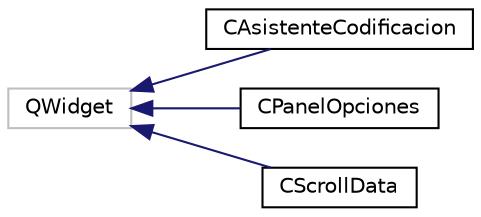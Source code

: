 digraph "Graphical Class Hierarchy"
{
  edge [fontname="Helvetica",fontsize="10",labelfontname="Helvetica",labelfontsize="10"];
  node [fontname="Helvetica",fontsize="10",shape=record];
  rankdir="LR";
  Node1 [label="QWidget",height=0.2,width=0.4,color="grey75", fillcolor="white", style="filled"];
  Node1 -> Node2 [dir="back",color="midnightblue",fontsize="10",style="solid",fontname="Helvetica"];
  Node2 [label="CAsistenteCodificacion",height=0.2,width=0.4,color="black", fillcolor="white", style="filled",URL="$classCAsistenteCodificacion.html"];
  Node1 -> Node3 [dir="back",color="midnightblue",fontsize="10",style="solid",fontname="Helvetica"];
  Node3 [label="CPanelOpciones",height=0.2,width=0.4,color="black", fillcolor="white", style="filled",URL="$classCPanelOpciones.html"];
  Node1 -> Node4 [dir="back",color="midnightblue",fontsize="10",style="solid",fontname="Helvetica"];
  Node4 [label="CScrollData",height=0.2,width=0.4,color="black", fillcolor="white", style="filled",URL="$classCScrollData.html"];
}

